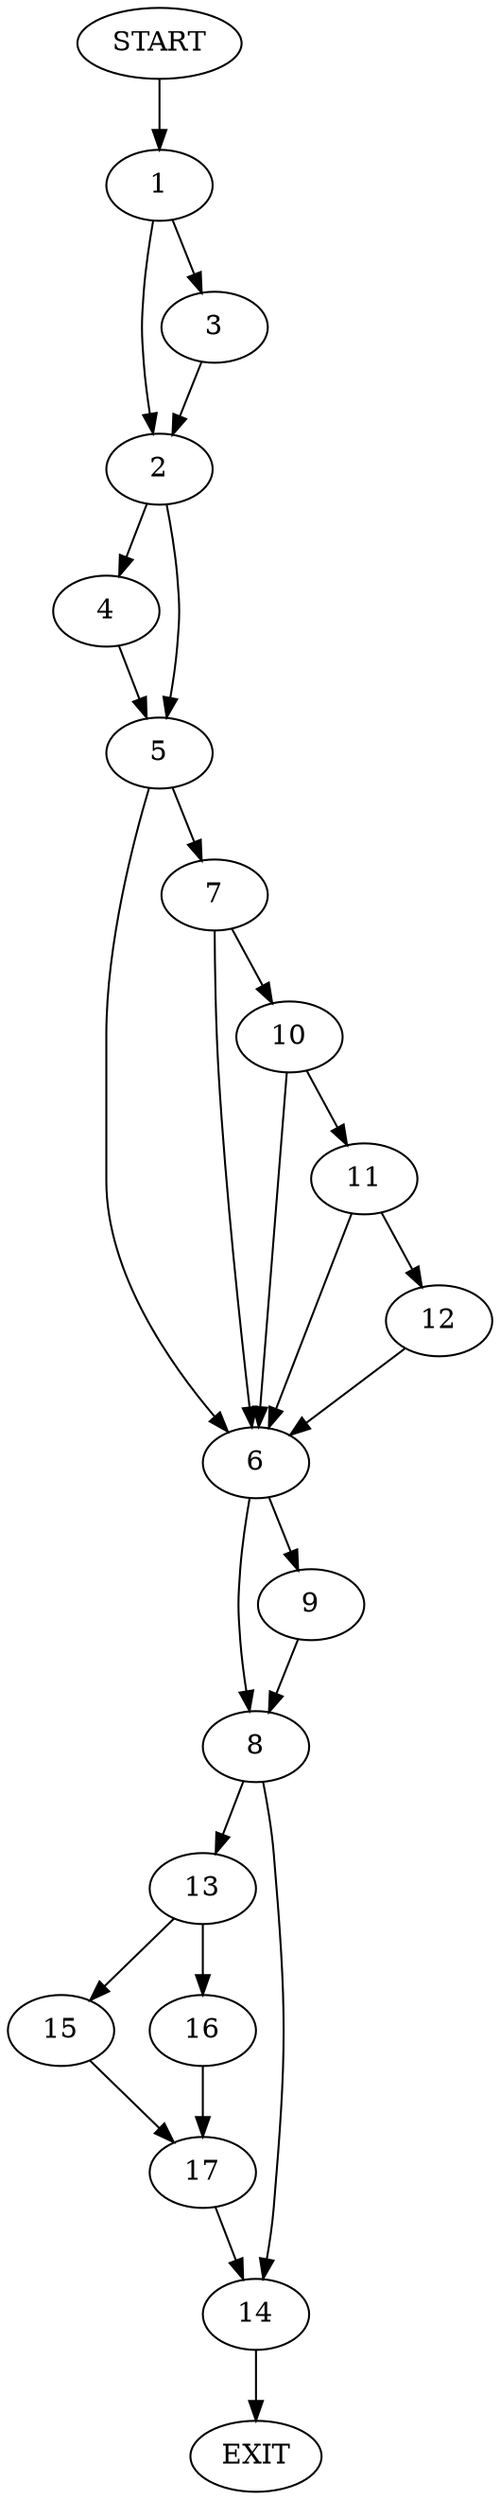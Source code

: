 digraph {
0 [label="START"]
18 [label="EXIT"]
0 -> 1
1 -> 2
1 -> 3
3 -> 2
2 -> 4
2 -> 5
5 -> 6
5 -> 7
4 -> 5
6 -> 8
6 -> 9
7 -> 6
7 -> 10
10 -> 11
10 -> 6
11 -> 6
11 -> 12
12 -> 6
9 -> 8
8 -> 13
8 -> 14
13 -> 15
13 -> 16
14 -> 18
16 -> 17
15 -> 17
17 -> 14
}
